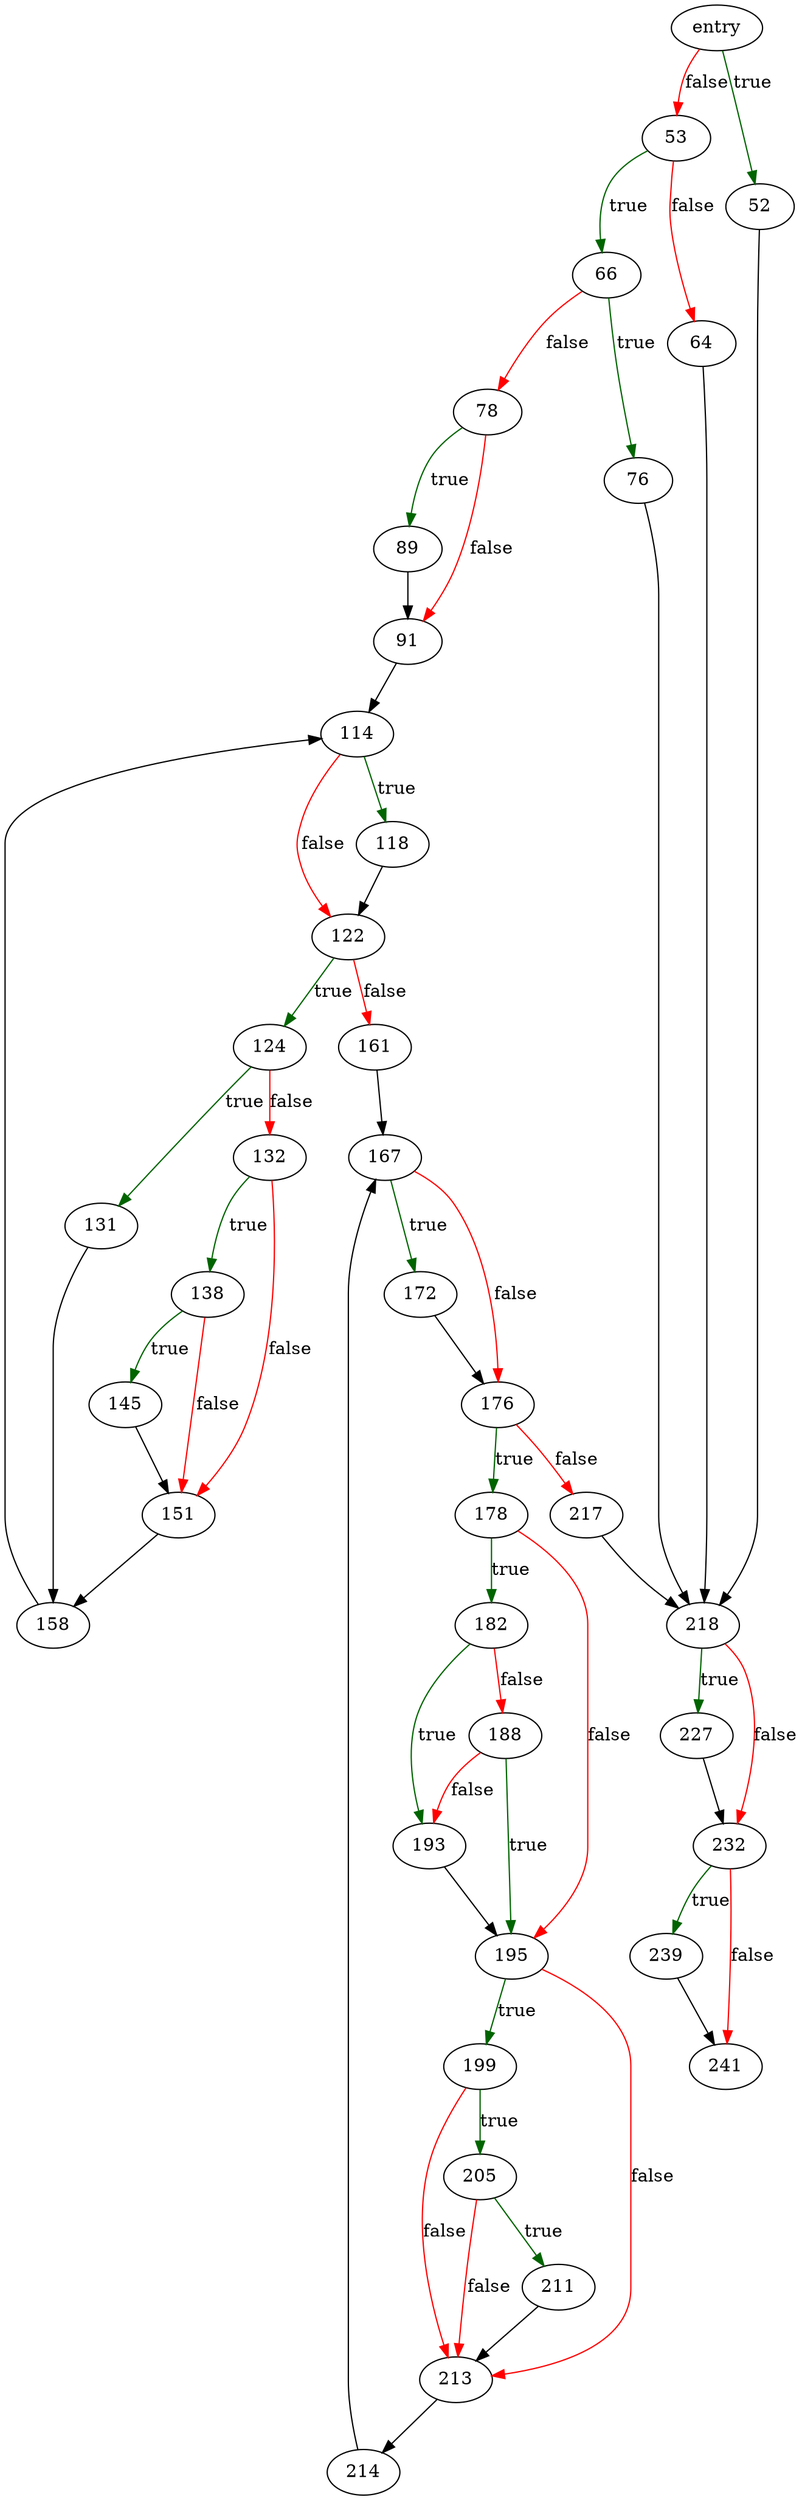 digraph "sqlite3BtreeIntegrityCheck" {
	// Node definitions.
	5 [label=entry];
	52;
	53;
	64;
	66;
	76;
	78;
	89;
	91;
	114;
	118;
	122;
	124;
	131;
	132;
	138;
	145;
	151;
	158;
	161;
	167;
	172;
	176;
	178;
	182;
	188;
	193;
	195;
	199;
	205;
	211;
	213;
	214;
	217;
	218;
	227;
	232;
	239;
	241;

	// Edge definitions.
	5 -> 52 [
		color=darkgreen
		label=true
	];
	5 -> 53 [
		color=red
		label=false
	];
	52 -> 218;
	53 -> 64 [
		color=red
		label=false
	];
	53 -> 66 [
		color=darkgreen
		label=true
	];
	64 -> 218;
	66 -> 76 [
		color=darkgreen
		label=true
	];
	66 -> 78 [
		color=red
		label=false
	];
	76 -> 218;
	78 -> 89 [
		color=darkgreen
		label=true
	];
	78 -> 91 [
		color=red
		label=false
	];
	89 -> 91;
	91 -> 114;
	114 -> 118 [
		color=darkgreen
		label=true
	];
	114 -> 122 [
		color=red
		label=false
	];
	118 -> 122;
	122 -> 124 [
		color=darkgreen
		label=true
	];
	122 -> 161 [
		color=red
		label=false
	];
	124 -> 131 [
		color=darkgreen
		label=true
	];
	124 -> 132 [
		color=red
		label=false
	];
	131 -> 158;
	132 -> 138 [
		color=darkgreen
		label=true
	];
	132 -> 151 [
		color=red
		label=false
	];
	138 -> 145 [
		color=darkgreen
		label=true
	];
	138 -> 151 [
		color=red
		label=false
	];
	145 -> 151;
	151 -> 158;
	158 -> 114;
	161 -> 167;
	167 -> 172 [
		color=darkgreen
		label=true
	];
	167 -> 176 [
		color=red
		label=false
	];
	172 -> 176;
	176 -> 178 [
		color=darkgreen
		label=true
	];
	176 -> 217 [
		color=red
		label=false
	];
	178 -> 182 [
		color=darkgreen
		label=true
	];
	178 -> 195 [
		color=red
		label=false
	];
	182 -> 188 [
		color=red
		label=false
	];
	182 -> 193 [
		color=darkgreen
		label=true
	];
	188 -> 193 [
		color=red
		label=false
	];
	188 -> 195 [
		color=darkgreen
		label=true
	];
	193 -> 195;
	195 -> 199 [
		color=darkgreen
		label=true
	];
	195 -> 213 [
		color=red
		label=false
	];
	199 -> 205 [
		color=darkgreen
		label=true
	];
	199 -> 213 [
		color=red
		label=false
	];
	205 -> 211 [
		color=darkgreen
		label=true
	];
	205 -> 213 [
		color=red
		label=false
	];
	211 -> 213;
	213 -> 214;
	214 -> 167;
	217 -> 218;
	218 -> 227 [
		color=darkgreen
		label=true
	];
	218 -> 232 [
		color=red
		label=false
	];
	227 -> 232;
	232 -> 239 [
		color=darkgreen
		label=true
	];
	232 -> 241 [
		color=red
		label=false
	];
	239 -> 241;
}